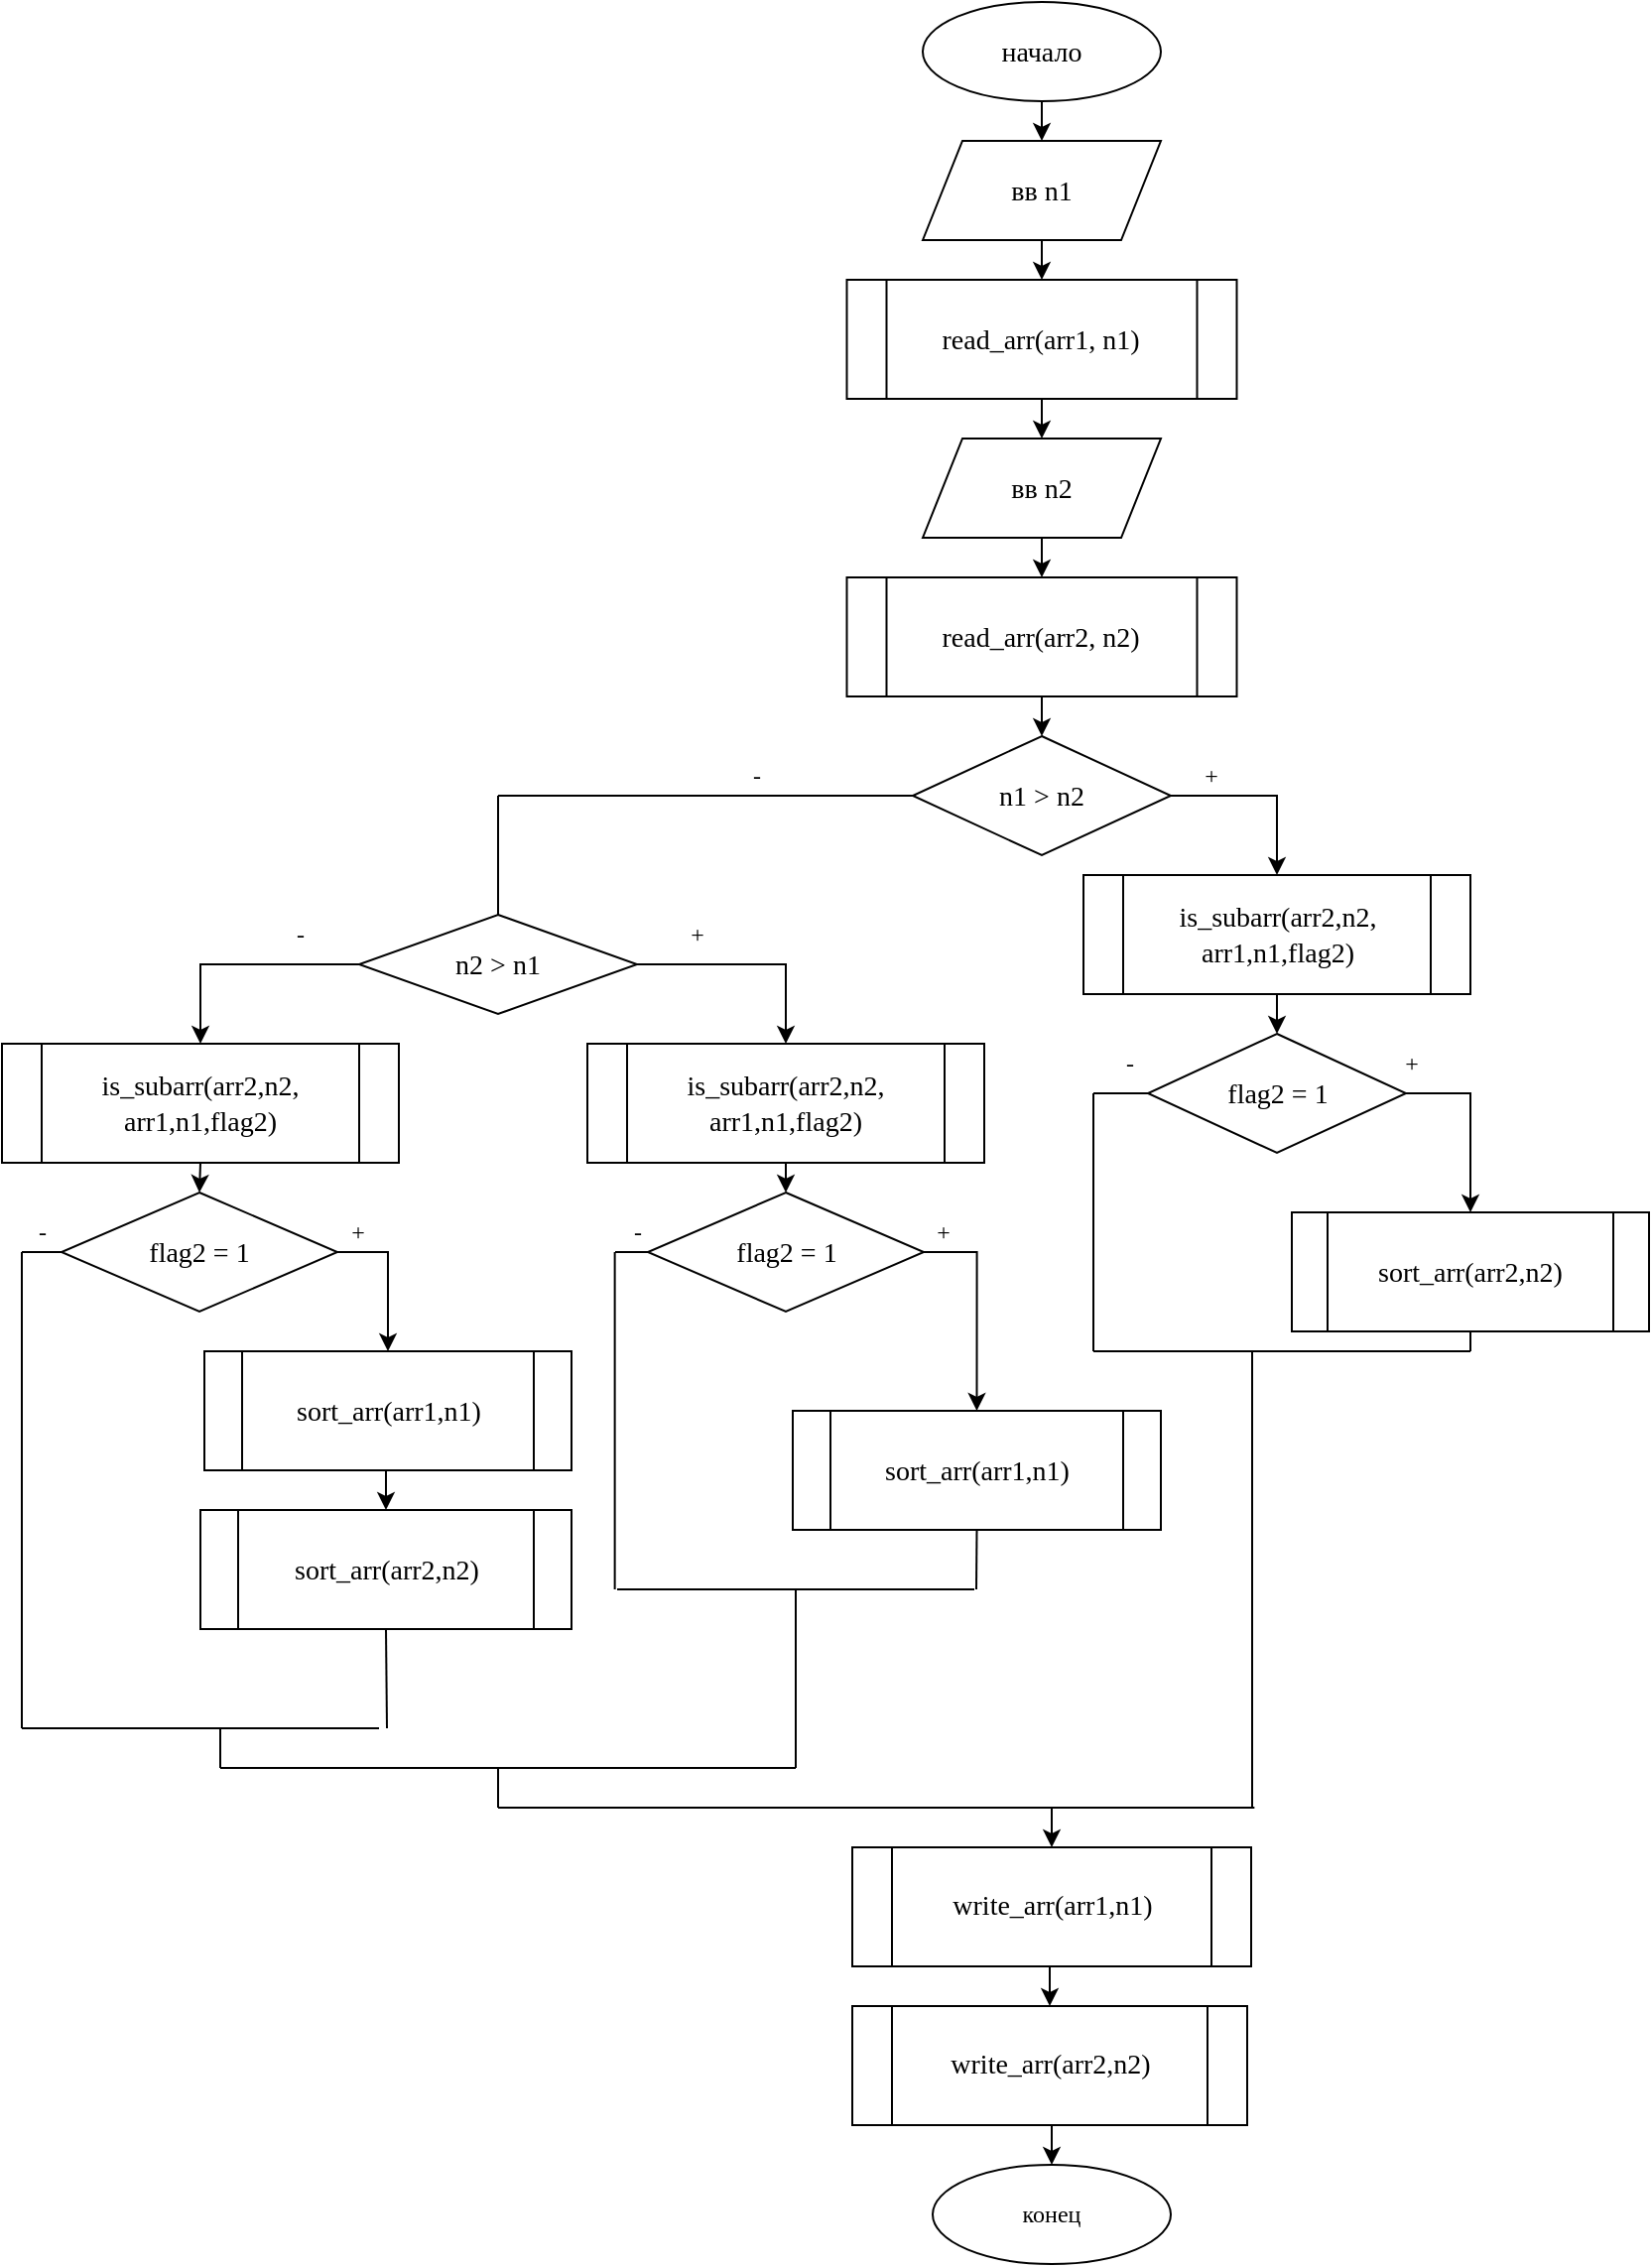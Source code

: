 <mxfile version="13.7.9" type="device"><diagram id="C5RBs43oDa-KdzZeNtuy" name="Page-1"><mxGraphModel dx="1205" dy="696" grid="1" gridSize="10" guides="1" tooltips="1" connect="1" arrows="1" fold="1" page="1" pageScale="1" pageWidth="827" pageHeight="1169" math="0" shadow="0"><root><mxCell id="WIyWlLk6GJQsqaUBKTNV-0"/><mxCell id="WIyWlLk6GJQsqaUBKTNV-1" parent="WIyWlLk6GJQsqaUBKTNV-0"/><mxCell id="Z7XtLs3GAhf-WK6e-tIt-24" style="edgeStyle=orthogonalEdgeStyle;rounded=0;orthogonalLoop=1;jettySize=auto;html=1;exitX=0.5;exitY=1;exitDx=0;exitDy=0;entryX=0.5;entryY=0;entryDx=0;entryDy=0;fontSize=14;" parent="WIyWlLk6GJQsqaUBKTNV-1" source="jibdTlXCrrPt5veS9LQB-0" edge="1"><mxGeometry relative="1" as="geometry"><mxPoint x="544" y="70" as="targetPoint"/></mxGeometry></mxCell><mxCell id="jibdTlXCrrPt5veS9LQB-0" value="&lt;font face=&quot;Lucida Console&quot; style=&quot;font-size: 14px;&quot;&gt;начало&lt;/font&gt;" style="ellipse;whiteSpace=wrap;html=1;fontSize=14;" parent="WIyWlLk6GJQsqaUBKTNV-1" vertex="1"><mxGeometry x="484" width="120" height="50" as="geometry"/></mxCell><mxCell id="jibdTlXCrrPt5veS9LQB-13" style="edgeStyle=orthogonalEdgeStyle;rounded=0;orthogonalLoop=1;jettySize=auto;html=1;exitX=0.5;exitY=1;exitDx=0;exitDy=0;entryX=0.5;entryY=0;entryDx=0;entryDy=0;" parent="WIyWlLk6GJQsqaUBKTNV-1" source="jibdTlXCrrPt5veS9LQB-2" target="jibdTlXCrrPt5veS9LQB-3" edge="1"><mxGeometry relative="1" as="geometry"/></mxCell><mxCell id="jibdTlXCrrPt5veS9LQB-2" value="&lt;font face=&quot;Lucida Console&quot; style=&quot;font-size: 14px;&quot;&gt;вв n1&lt;/font&gt;" style="shape=parallelogram;perimeter=parallelogramPerimeter;whiteSpace=wrap;html=1;fixedSize=1;fontSize=14;" parent="WIyWlLk6GJQsqaUBKTNV-1" vertex="1"><mxGeometry x="484" y="70" width="120" height="50" as="geometry"/></mxCell><mxCell id="jibdTlXCrrPt5veS9LQB-14" style="edgeStyle=orthogonalEdgeStyle;rounded=0;orthogonalLoop=1;jettySize=auto;html=1;exitX=0.5;exitY=1;exitDx=0;exitDy=0;entryX=0.5;entryY=0;entryDx=0;entryDy=0;" parent="WIyWlLk6GJQsqaUBKTNV-1" source="jibdTlXCrrPt5veS9LQB-3" target="jibdTlXCrrPt5veS9LQB-5" edge="1"><mxGeometry relative="1" as="geometry"/></mxCell><mxCell id="jibdTlXCrrPt5veS9LQB-3" value="&lt;font face=&quot;Lucida Console&quot; style=&quot;font-size: 14px&quot;&gt;read_arr(arr1, n1)&lt;/font&gt;" style="shape=process;whiteSpace=wrap;html=1;backgroundOutline=1;fontSize=14;" parent="WIyWlLk6GJQsqaUBKTNV-1" vertex="1"><mxGeometry x="445.75" y="140" width="196.5" height="60" as="geometry"/></mxCell><mxCell id="jibdTlXCrrPt5veS9LQB-15" style="edgeStyle=orthogonalEdgeStyle;rounded=0;orthogonalLoop=1;jettySize=auto;html=1;exitX=0.5;exitY=1;exitDx=0;exitDy=0;entryX=0.5;entryY=0;entryDx=0;entryDy=0;" parent="WIyWlLk6GJQsqaUBKTNV-1" source="jibdTlXCrrPt5veS9LQB-5" target="jibdTlXCrrPt5veS9LQB-6" edge="1"><mxGeometry relative="1" as="geometry"/></mxCell><mxCell id="jibdTlXCrrPt5veS9LQB-5" value="&lt;font face=&quot;Lucida Console&quot; style=&quot;font-size: 14px;&quot;&gt;вв n2&lt;/font&gt;" style="shape=parallelogram;perimeter=parallelogramPerimeter;whiteSpace=wrap;html=1;fixedSize=1;fontSize=14;" parent="WIyWlLk6GJQsqaUBKTNV-1" vertex="1"><mxGeometry x="484" y="220" width="120" height="50" as="geometry"/></mxCell><mxCell id="jibdTlXCrrPt5veS9LQB-16" style="edgeStyle=orthogonalEdgeStyle;rounded=0;orthogonalLoop=1;jettySize=auto;html=1;exitX=0.5;exitY=1;exitDx=0;exitDy=0;entryX=0.5;entryY=0;entryDx=0;entryDy=0;" parent="WIyWlLk6GJQsqaUBKTNV-1" source="jibdTlXCrrPt5veS9LQB-6" target="jibdTlXCrrPt5veS9LQB-7" edge="1"><mxGeometry relative="1" as="geometry"/></mxCell><mxCell id="jibdTlXCrrPt5veS9LQB-6" value="&lt;font face=&quot;Lucida Console&quot; style=&quot;font-size: 14px&quot;&gt;read_arr(arr2, n2)&lt;/font&gt;" style="shape=process;whiteSpace=wrap;html=1;backgroundOutline=1;fontSize=14;" parent="WIyWlLk6GJQsqaUBKTNV-1" vertex="1"><mxGeometry x="445.75" y="290" width="196.5" height="60" as="geometry"/></mxCell><mxCell id="jibdTlXCrrPt5veS9LQB-17" style="edgeStyle=orthogonalEdgeStyle;rounded=0;orthogonalLoop=1;jettySize=auto;html=1;exitX=1;exitY=0.5;exitDx=0;exitDy=0;entryX=0.5;entryY=0;entryDx=0;entryDy=0;" parent="WIyWlLk6GJQsqaUBKTNV-1" source="jibdTlXCrrPt5veS9LQB-7" target="jibdTlXCrrPt5veS9LQB-8" edge="1"><mxGeometry relative="1" as="geometry"/></mxCell><mxCell id="jibdTlXCrrPt5veS9LQB-7" value="&lt;font face=&quot;Lucida Console&quot; style=&quot;font-size: 14px;&quot;&gt;n1 &amp;gt; n2&lt;/font&gt;" style="rhombus;whiteSpace=wrap;html=1;fontSize=14;" parent="WIyWlLk6GJQsqaUBKTNV-1" vertex="1"><mxGeometry x="479" y="370" width="130" height="60" as="geometry"/></mxCell><mxCell id="jibdTlXCrrPt5veS9LQB-18" style="edgeStyle=orthogonalEdgeStyle;rounded=0;orthogonalLoop=1;jettySize=auto;html=1;exitX=0.5;exitY=1;exitDx=0;exitDy=0;entryX=0.5;entryY=0;entryDx=0;entryDy=0;" parent="WIyWlLk6GJQsqaUBKTNV-1" source="jibdTlXCrrPt5veS9LQB-8" target="jibdTlXCrrPt5veS9LQB-9" edge="1"><mxGeometry relative="1" as="geometry"/></mxCell><mxCell id="jibdTlXCrrPt5veS9LQB-8" value="&lt;font face=&quot;Lucida Console&quot; style=&quot;font-size: 14px&quot;&gt;is_subarr(arr2,n2,&lt;br style=&quot;font-size: 14px&quot;&gt;arr1,n1,flag2)&lt;/font&gt;" style="shape=process;whiteSpace=wrap;html=1;backgroundOutline=1;fontSize=14;" parent="WIyWlLk6GJQsqaUBKTNV-1" vertex="1"><mxGeometry x="565" y="440" width="195" height="60" as="geometry"/></mxCell><mxCell id="jibdTlXCrrPt5veS9LQB-25" style="edgeStyle=orthogonalEdgeStyle;rounded=0;orthogonalLoop=1;jettySize=auto;html=1;exitX=1;exitY=0.5;exitDx=0;exitDy=0;entryX=0.5;entryY=0;entryDx=0;entryDy=0;" parent="WIyWlLk6GJQsqaUBKTNV-1" source="jibdTlXCrrPt5veS9LQB-9" target="jibdTlXCrrPt5veS9LQB-10" edge="1"><mxGeometry relative="1" as="geometry"/></mxCell><mxCell id="jibdTlXCrrPt5veS9LQB-9" value="&lt;font face=&quot;Lucida Console&quot; style=&quot;font-size: 14px;&quot;&gt;flag2 = 1&lt;/font&gt;" style="rhombus;whiteSpace=wrap;html=1;fontSize=14;" parent="WIyWlLk6GJQsqaUBKTNV-1" vertex="1"><mxGeometry x="597.5" y="520" width="130" height="60" as="geometry"/></mxCell><mxCell id="jibdTlXCrrPt5veS9LQB-10" value="&lt;font face=&quot;Lucida Console&quot; style=&quot;font-size: 14px;&quot;&gt;sort_arr(arr2,n2)&lt;/font&gt;" style="shape=process;whiteSpace=wrap;html=1;backgroundOutline=1;fontSize=14;" parent="WIyWlLk6GJQsqaUBKTNV-1" vertex="1"><mxGeometry x="670" y="610" width="180" height="60" as="geometry"/></mxCell><mxCell id="jibdTlXCrrPt5veS9LQB-19" value="" style="endArrow=none;html=1;entryX=0;entryY=0.5;entryDx=0;entryDy=0;" parent="WIyWlLk6GJQsqaUBKTNV-1" target="jibdTlXCrrPt5veS9LQB-9" edge="1"><mxGeometry width="50" height="50" relative="1" as="geometry"><mxPoint x="570" y="550" as="sourcePoint"/><mxPoint x="690" y="840" as="targetPoint"/></mxGeometry></mxCell><mxCell id="jibdTlXCrrPt5veS9LQB-20" value="" style="endArrow=none;html=1;" parent="WIyWlLk6GJQsqaUBKTNV-1" edge="1"><mxGeometry width="50" height="50" relative="1" as="geometry"><mxPoint x="570" y="680" as="sourcePoint"/><mxPoint x="570" y="550" as="targetPoint"/></mxGeometry></mxCell><mxCell id="jibdTlXCrrPt5veS9LQB-21" value="" style="endArrow=none;html=1;entryX=0.5;entryY=1;entryDx=0;entryDy=0;" parent="WIyWlLk6GJQsqaUBKTNV-1" target="jibdTlXCrrPt5veS9LQB-10" edge="1"><mxGeometry width="50" height="50" relative="1" as="geometry"><mxPoint x="760" y="680" as="sourcePoint"/><mxPoint x="690" y="640" as="targetPoint"/></mxGeometry></mxCell><mxCell id="jibdTlXCrrPt5veS9LQB-22" value="" style="endArrow=none;html=1;" parent="WIyWlLk6GJQsqaUBKTNV-1" edge="1"><mxGeometry width="50" height="50" relative="1" as="geometry"><mxPoint x="570" y="680" as="sourcePoint"/><mxPoint x="760" y="680" as="targetPoint"/></mxGeometry></mxCell><mxCell id="jibdTlXCrrPt5veS9LQB-23" value="&lt;font face=&quot;Lucida Console&quot;&gt;+&lt;/font&gt;" style="text;html=1;align=center;verticalAlign=middle;resizable=0;points=[];autosize=1;" parent="WIyWlLk6GJQsqaUBKTNV-1" vertex="1"><mxGeometry x="619" y="380" width="20" height="20" as="geometry"/></mxCell><mxCell id="jibdTlXCrrPt5veS9LQB-24" value="&lt;font face=&quot;Lucida Console&quot;&gt;+&lt;/font&gt;" style="text;html=1;align=center;verticalAlign=middle;resizable=0;points=[];autosize=1;" parent="WIyWlLk6GJQsqaUBKTNV-1" vertex="1"><mxGeometry x="720" y="525" width="20" height="20" as="geometry"/></mxCell><mxCell id="jibdTlXCrrPt5veS9LQB-26" value="" style="endArrow=none;html=1;entryX=0;entryY=0.5;entryDx=0;entryDy=0;" parent="WIyWlLk6GJQsqaUBKTNV-1" target="jibdTlXCrrPt5veS9LQB-7" edge="1"><mxGeometry width="50" height="50" relative="1" as="geometry"><mxPoint x="270" y="400" as="sourcePoint"/><mxPoint x="660" y="670" as="targetPoint"/></mxGeometry></mxCell><mxCell id="jibdTlXCrrPt5veS9LQB-48" style="edgeStyle=orthogonalEdgeStyle;rounded=0;orthogonalLoop=1;jettySize=auto;html=1;exitX=0;exitY=0.5;exitDx=0;exitDy=0;entryX=0.5;entryY=0;entryDx=0;entryDy=0;" parent="WIyWlLk6GJQsqaUBKTNV-1" source="jibdTlXCrrPt5veS9LQB-27" target="jibdTlXCrrPt5veS9LQB-47" edge="1"><mxGeometry relative="1" as="geometry"/></mxCell><mxCell id="jibdTlXCrrPt5veS9LQB-61" style="edgeStyle=orthogonalEdgeStyle;rounded=0;orthogonalLoop=1;jettySize=auto;html=1;exitX=1;exitY=0.5;exitDx=0;exitDy=0;entryX=0.5;entryY=0;entryDx=0;entryDy=0;" parent="WIyWlLk6GJQsqaUBKTNV-1" source="jibdTlXCrrPt5veS9LQB-27" target="jibdTlXCrrPt5veS9LQB-30" edge="1"><mxGeometry relative="1" as="geometry"/></mxCell><mxCell id="jibdTlXCrrPt5veS9LQB-27" value="&lt;font face=&quot;Lucida Console&quot; style=&quot;font-size: 14px;&quot;&gt;n2 &amp;gt; n1&lt;/font&gt;" style="rhombus;whiteSpace=wrap;html=1;fontSize=14;" parent="WIyWlLk6GJQsqaUBKTNV-1" vertex="1"><mxGeometry x="200" y="460" width="140" height="50" as="geometry"/></mxCell><mxCell id="jibdTlXCrrPt5veS9LQB-28" value="" style="endArrow=none;html=1;exitX=0.5;exitY=0;exitDx=0;exitDy=0;" parent="WIyWlLk6GJQsqaUBKTNV-1" source="jibdTlXCrrPt5veS9LQB-27" edge="1"><mxGeometry width="50" height="50" relative="1" as="geometry"><mxPoint x="410" y="720" as="sourcePoint"/><mxPoint x="270" y="400" as="targetPoint"/></mxGeometry></mxCell><mxCell id="jibdTlXCrrPt5veS9LQB-29" style="edgeStyle=orthogonalEdgeStyle;rounded=0;orthogonalLoop=1;jettySize=auto;html=1;exitX=0.5;exitY=1;exitDx=0;exitDy=0;" parent="WIyWlLk6GJQsqaUBKTNV-1" source="jibdTlXCrrPt5veS9LQB-9" target="jibdTlXCrrPt5veS9LQB-9" edge="1"><mxGeometry relative="1" as="geometry"/></mxCell><mxCell id="jibdTlXCrrPt5veS9LQB-45" style="edgeStyle=orthogonalEdgeStyle;rounded=0;orthogonalLoop=1;jettySize=auto;html=1;exitX=0.5;exitY=1;exitDx=0;exitDy=0;entryX=0.5;entryY=0;entryDx=0;entryDy=0;" parent="WIyWlLk6GJQsqaUBKTNV-1" source="jibdTlXCrrPt5veS9LQB-30" target="jibdTlXCrrPt5veS9LQB-37" edge="1"><mxGeometry relative="1" as="geometry"/></mxCell><mxCell id="jibdTlXCrrPt5veS9LQB-30" value="&lt;span style=&quot;font-family: &amp;#34;lucida console&amp;#34;&quot;&gt;is_subarr(arr2,n2,&lt;/span&gt;&lt;br style=&quot;font-family: &amp;#34;lucida console&amp;#34;&quot;&gt;&lt;span style=&quot;font-family: &amp;#34;lucida console&amp;#34;&quot;&gt;arr1,n1,flag2)&lt;/span&gt;" style="shape=process;whiteSpace=wrap;html=1;backgroundOutline=1;fontSize=14;" parent="WIyWlLk6GJQsqaUBKTNV-1" vertex="1"><mxGeometry x="315" y="525" width="200" height="60" as="geometry"/></mxCell><mxCell id="jibdTlXCrrPt5veS9LQB-33" value="&lt;font face=&quot;Lucida Console&quot;&gt;+&lt;/font&gt;" style="text;html=1;align=center;verticalAlign=middle;resizable=0;points=[];autosize=1;" parent="WIyWlLk6GJQsqaUBKTNV-1" vertex="1"><mxGeometry x="360" y="460" width="20" height="20" as="geometry"/></mxCell><mxCell id="jibdTlXCrrPt5veS9LQB-36" style="edgeStyle=orthogonalEdgeStyle;rounded=0;orthogonalLoop=1;jettySize=auto;html=1;exitX=1;exitY=0.5;exitDx=0;exitDy=0;entryX=0.5;entryY=0;entryDx=0;entryDy=0;" parent="WIyWlLk6GJQsqaUBKTNV-1" source="jibdTlXCrrPt5veS9LQB-37" target="jibdTlXCrrPt5veS9LQB-38" edge="1"><mxGeometry relative="1" as="geometry"/></mxCell><mxCell id="jibdTlXCrrPt5veS9LQB-37" value="&lt;font face=&quot;Lucida Console&quot; style=&quot;font-size: 14px;&quot;&gt;flag2 = 1&lt;/font&gt;" style="rhombus;whiteSpace=wrap;html=1;fontSize=14;" parent="WIyWlLk6GJQsqaUBKTNV-1" vertex="1"><mxGeometry x="345.5" y="600" width="139" height="60" as="geometry"/></mxCell><mxCell id="jibdTlXCrrPt5veS9LQB-38" value="&lt;font face=&quot;Lucida Console&quot; style=&quot;font-size: 14px;&quot;&gt;sort_arr(arr1,n1)&lt;/font&gt;" style="shape=process;whiteSpace=wrap;html=1;backgroundOutline=1;fontSize=14;" parent="WIyWlLk6GJQsqaUBKTNV-1" vertex="1"><mxGeometry x="418.5" y="710" width="185.5" height="60" as="geometry"/></mxCell><mxCell id="jibdTlXCrrPt5veS9LQB-39" value="" style="endArrow=none;html=1;entryX=0;entryY=0.5;entryDx=0;entryDy=0;" parent="WIyWlLk6GJQsqaUBKTNV-1" target="jibdTlXCrrPt5veS9LQB-37" edge="1"><mxGeometry width="50" height="50" relative="1" as="geometry"><mxPoint x="329" y="630" as="sourcePoint"/><mxPoint x="514.5" y="920" as="targetPoint"/></mxGeometry></mxCell><mxCell id="jibdTlXCrrPt5veS9LQB-40" value="" style="endArrow=none;html=1;" parent="WIyWlLk6GJQsqaUBKTNV-1" edge="1"><mxGeometry width="50" height="50" relative="1" as="geometry"><mxPoint x="328.82" y="800" as="sourcePoint"/><mxPoint x="328.82" y="630" as="targetPoint"/></mxGeometry></mxCell><mxCell id="jibdTlXCrrPt5veS9LQB-41" value="" style="endArrow=none;html=1;entryX=0.5;entryY=1;entryDx=0;entryDy=0;" parent="WIyWlLk6GJQsqaUBKTNV-1" target="jibdTlXCrrPt5veS9LQB-38" edge="1"><mxGeometry width="50" height="50" relative="1" as="geometry"><mxPoint x="511" y="800" as="sourcePoint"/><mxPoint x="514.5" y="720" as="targetPoint"/></mxGeometry></mxCell><mxCell id="jibdTlXCrrPt5veS9LQB-42" value="" style="endArrow=none;html=1;" parent="WIyWlLk6GJQsqaUBKTNV-1" edge="1"><mxGeometry width="50" height="50" relative="1" as="geometry"><mxPoint x="330" y="800" as="sourcePoint"/><mxPoint x="510" y="800" as="targetPoint"/></mxGeometry></mxCell><mxCell id="jibdTlXCrrPt5veS9LQB-43" value="&lt;font face=&quot;Lucida Console&quot;&gt;+&lt;/font&gt;" style="text;html=1;align=center;verticalAlign=middle;resizable=0;points=[];autosize=1;" parent="WIyWlLk6GJQsqaUBKTNV-1" vertex="1"><mxGeometry x="484" y="610" width="20" height="20" as="geometry"/></mxCell><mxCell id="jibdTlXCrrPt5veS9LQB-44" style="edgeStyle=orthogonalEdgeStyle;rounded=0;orthogonalLoop=1;jettySize=auto;html=1;exitX=0.5;exitY=1;exitDx=0;exitDy=0;" parent="WIyWlLk6GJQsqaUBKTNV-1" source="jibdTlXCrrPt5veS9LQB-37" target="jibdTlXCrrPt5veS9LQB-37" edge="1"><mxGeometry relative="1" as="geometry"/></mxCell><mxCell id="jibdTlXCrrPt5veS9LQB-73" style="edgeStyle=orthogonalEdgeStyle;rounded=0;orthogonalLoop=1;jettySize=auto;html=1;exitX=0.5;exitY=1;exitDx=0;exitDy=0;entryX=0.5;entryY=0;entryDx=0;entryDy=0;fontFamily=Lucida Console;" parent="WIyWlLk6GJQsqaUBKTNV-1" source="jibdTlXCrrPt5veS9LQB-47" target="jibdTlXCrrPt5veS9LQB-50" edge="1"><mxGeometry relative="1" as="geometry"/></mxCell><mxCell id="jibdTlXCrrPt5veS9LQB-47" value="&lt;span style=&quot;font-family: &amp;#34;lucida console&amp;#34;&quot;&gt;is_subarr(arr2,n2,&lt;/span&gt;&lt;br style=&quot;font-family: &amp;#34;lucida console&amp;#34;&quot;&gt;&lt;span style=&quot;font-family: &amp;#34;lucida console&amp;#34;&quot;&gt;arr1,n1,flag2)&lt;/span&gt;" style="shape=process;whiteSpace=wrap;html=1;backgroundOutline=1;fontSize=14;" parent="WIyWlLk6GJQsqaUBKTNV-1" vertex="1"><mxGeometry x="20" y="525" width="200" height="60" as="geometry"/></mxCell><mxCell id="jibdTlXCrrPt5veS9LQB-60" style="edgeStyle=orthogonalEdgeStyle;rounded=0;orthogonalLoop=1;jettySize=auto;html=1;exitX=1;exitY=0.5;exitDx=0;exitDy=0;entryX=0.5;entryY=0;entryDx=0;entryDy=0;" parent="WIyWlLk6GJQsqaUBKTNV-1" source="jibdTlXCrrPt5veS9LQB-50" target="jibdTlXCrrPt5veS9LQB-51" edge="1"><mxGeometry relative="1" as="geometry"/></mxCell><mxCell id="jibdTlXCrrPt5veS9LQB-50" value="&lt;font face=&quot;Lucida Console&quot; style=&quot;font-size: 14px;&quot;&gt;flag2 = 1&lt;/font&gt;" style="rhombus;whiteSpace=wrap;html=1;fontSize=14;" parent="WIyWlLk6GJQsqaUBKTNV-1" vertex="1"><mxGeometry x="50" y="600" width="139" height="60" as="geometry"/></mxCell><mxCell id="jibdTlXCrrPt5veS9LQB-64" style="edgeStyle=orthogonalEdgeStyle;rounded=0;orthogonalLoop=1;jettySize=auto;html=1;exitX=0.5;exitY=1;exitDx=0;exitDy=0;entryX=0.5;entryY=0;entryDx=0;entryDy=0;fontFamily=Lucida Console;" parent="WIyWlLk6GJQsqaUBKTNV-1" source="jibdTlXCrrPt5veS9LQB-51" target="jibdTlXCrrPt5veS9LQB-63" edge="1"><mxGeometry relative="1" as="geometry"/></mxCell><mxCell id="jibdTlXCrrPt5veS9LQB-51" value="&lt;font face=&quot;Lucida Console&quot; style=&quot;font-size: 14px;&quot;&gt;sort_arr(arr1,n1)&lt;/font&gt;" style="shape=process;whiteSpace=wrap;html=1;backgroundOutline=1;fontSize=14;" parent="WIyWlLk6GJQsqaUBKTNV-1" vertex="1"><mxGeometry x="122" y="680" width="185" height="60" as="geometry"/></mxCell><mxCell id="jibdTlXCrrPt5veS9LQB-52" value="" style="endArrow=none;html=1;entryX=0;entryY=0.5;entryDx=0;entryDy=0;" parent="WIyWlLk6GJQsqaUBKTNV-1" target="jibdTlXCrrPt5veS9LQB-50" edge="1"><mxGeometry width="50" height="50" relative="1" as="geometry"><mxPoint x="30" y="630" as="sourcePoint"/><mxPoint x="265" y="920" as="targetPoint"/></mxGeometry></mxCell><mxCell id="jibdTlXCrrPt5veS9LQB-53" value="" style="endArrow=none;html=1;" parent="WIyWlLk6GJQsqaUBKTNV-1" edge="1"><mxGeometry width="50" height="50" relative="1" as="geometry"><mxPoint x="30" y="870" as="sourcePoint"/><mxPoint x="30" y="630" as="targetPoint"/></mxGeometry></mxCell><mxCell id="jibdTlXCrrPt5veS9LQB-55" value="" style="endArrow=none;html=1;" parent="WIyWlLk6GJQsqaUBKTNV-1" edge="1"><mxGeometry width="50" height="50" relative="1" as="geometry"><mxPoint x="30" y="870" as="sourcePoint"/><mxPoint x="210" y="870" as="targetPoint"/></mxGeometry></mxCell><mxCell id="jibdTlXCrrPt5veS9LQB-56" value="&lt;font&gt;+&lt;/font&gt;" style="text;html=1;align=center;verticalAlign=middle;resizable=0;points=[];autosize=1;fontFamily=Lucida Console;" parent="WIyWlLk6GJQsqaUBKTNV-1" vertex="1"><mxGeometry x="189" y="610" width="20" height="20" as="geometry"/></mxCell><mxCell id="jibdTlXCrrPt5veS9LQB-57" style="edgeStyle=orthogonalEdgeStyle;rounded=0;orthogonalLoop=1;jettySize=auto;html=1;exitX=0.5;exitY=1;exitDx=0;exitDy=0;" parent="WIyWlLk6GJQsqaUBKTNV-1" source="jibdTlXCrrPt5veS9LQB-50" target="jibdTlXCrrPt5veS9LQB-50" edge="1"><mxGeometry relative="1" as="geometry"/></mxCell><mxCell id="jibdTlXCrrPt5veS9LQB-63" value="&lt;font face=&quot;Lucida Console&quot; style=&quot;font-size: 14px;&quot;&gt;sort_arr(arr2,n2)&lt;/font&gt;" style="shape=process;whiteSpace=wrap;html=1;backgroundOutline=1;fontSize=14;" parent="WIyWlLk6GJQsqaUBKTNV-1" vertex="1"><mxGeometry x="120" y="760" width="187" height="60" as="geometry"/></mxCell><mxCell id="jibdTlXCrrPt5veS9LQB-65" value="" style="endArrow=none;html=1;fontFamily=Lucida Console;entryX=0.5;entryY=1;entryDx=0;entryDy=0;" parent="WIyWlLk6GJQsqaUBKTNV-1" target="jibdTlXCrrPt5veS9LQB-63" edge="1"><mxGeometry width="50" height="50" relative="1" as="geometry"><mxPoint x="214" y="870" as="sourcePoint"/><mxPoint x="310" y="720" as="targetPoint"/></mxGeometry></mxCell><mxCell id="jibdTlXCrrPt5veS9LQB-66" value="-" style="text;html=1;align=center;verticalAlign=middle;resizable=0;points=[];autosize=1;fontFamily=Lucida Console;" parent="WIyWlLk6GJQsqaUBKTNV-1" vertex="1"><mxGeometry x="390" y="380" width="20" height="20" as="geometry"/></mxCell><mxCell id="jibdTlXCrrPt5veS9LQB-67" value="-" style="text;html=1;align=center;verticalAlign=middle;resizable=0;points=[];autosize=1;fontFamily=Lucida Console;" parent="WIyWlLk6GJQsqaUBKTNV-1" vertex="1"><mxGeometry x="577.5" y="525" width="20" height="20" as="geometry"/></mxCell><mxCell id="jibdTlXCrrPt5veS9LQB-68" value="-" style="text;html=1;align=center;verticalAlign=middle;resizable=0;points=[];autosize=1;fontFamily=Lucida Console;" parent="WIyWlLk6GJQsqaUBKTNV-1" vertex="1"><mxGeometry x="330" y="610" width="20" height="20" as="geometry"/></mxCell><mxCell id="jibdTlXCrrPt5veS9LQB-70" value="-" style="text;html=1;align=center;verticalAlign=middle;resizable=0;points=[];autosize=1;fontFamily=Lucida Console;" parent="WIyWlLk6GJQsqaUBKTNV-1" vertex="1"><mxGeometry x="30" y="610" width="20" height="20" as="geometry"/></mxCell><mxCell id="jibdTlXCrrPt5veS9LQB-71" value="-" style="text;html=1;align=center;verticalAlign=middle;resizable=0;points=[];autosize=1;fontFamily=Lucida Console;" parent="WIyWlLk6GJQsqaUBKTNV-1" vertex="1"><mxGeometry x="160" y="460" width="20" height="20" as="geometry"/></mxCell><mxCell id="jibdTlXCrrPt5veS9LQB-72" value="" style="endArrow=none;html=1;fontFamily=Lucida Console;" parent="WIyWlLk6GJQsqaUBKTNV-1" edge="1"><mxGeometry width="50" height="50" relative="1" as="geometry"><mxPoint x="130" y="890" as="sourcePoint"/><mxPoint x="130" y="870" as="targetPoint"/></mxGeometry></mxCell><mxCell id="jibdTlXCrrPt5veS9LQB-74" value="" style="endArrow=none;html=1;fontFamily=Lucida Console;" parent="WIyWlLk6GJQsqaUBKTNV-1" edge="1"><mxGeometry width="50" height="50" relative="1" as="geometry"><mxPoint x="130" y="890" as="sourcePoint"/><mxPoint x="420" y="890" as="targetPoint"/></mxGeometry></mxCell><mxCell id="jibdTlXCrrPt5veS9LQB-75" value="" style="endArrow=none;html=1;fontFamily=Lucida Console;" parent="WIyWlLk6GJQsqaUBKTNV-1" edge="1"><mxGeometry width="50" height="50" relative="1" as="geometry"><mxPoint x="420" y="890" as="sourcePoint"/><mxPoint x="420" y="800" as="targetPoint"/></mxGeometry></mxCell><mxCell id="jibdTlXCrrPt5veS9LQB-76" value="" style="endArrow=none;html=1;fontFamily=Lucida Console;" parent="WIyWlLk6GJQsqaUBKTNV-1" edge="1"><mxGeometry width="50" height="50" relative="1" as="geometry"><mxPoint x="270" y="890" as="sourcePoint"/><mxPoint x="270" y="910" as="targetPoint"/></mxGeometry></mxCell><mxCell id="jibdTlXCrrPt5veS9LQB-77" value="" style="endArrow=none;html=1;fontFamily=Lucida Console;" parent="WIyWlLk6GJQsqaUBKTNV-1" edge="1"><mxGeometry width="50" height="50" relative="1" as="geometry"><mxPoint x="270" y="910" as="sourcePoint"/><mxPoint x="651.176" y="910" as="targetPoint"/></mxGeometry></mxCell><mxCell id="jibdTlXCrrPt5veS9LQB-78" value="" style="endArrow=none;html=1;fontFamily=Lucida Console;" parent="WIyWlLk6GJQsqaUBKTNV-1" edge="1"><mxGeometry width="50" height="50" relative="1" as="geometry"><mxPoint x="650" y="910" as="sourcePoint"/><mxPoint x="650" y="680" as="targetPoint"/></mxGeometry></mxCell><mxCell id="jibdTlXCrrPt5veS9LQB-83" style="edgeStyle=orthogonalEdgeStyle;rounded=0;orthogonalLoop=1;jettySize=auto;html=1;exitX=0.5;exitY=1;exitDx=0;exitDy=0;entryX=0.5;entryY=0;entryDx=0;entryDy=0;fontFamily=Lucida Console;" parent="WIyWlLk6GJQsqaUBKTNV-1" source="jibdTlXCrrPt5veS9LQB-81" target="jibdTlXCrrPt5veS9LQB-82" edge="1"><mxGeometry relative="1" as="geometry"/></mxCell><mxCell id="jibdTlXCrrPt5veS9LQB-81" value="write_arr(arr1,n1)" style="shape=process;whiteSpace=wrap;html=1;backgroundOutline=1;fontFamily=Lucida Console;fontSize=14;" parent="WIyWlLk6GJQsqaUBKTNV-1" vertex="1"><mxGeometry x="448.5" y="930" width="201" height="60" as="geometry"/></mxCell><mxCell id="jibdTlXCrrPt5veS9LQB-85" style="edgeStyle=orthogonalEdgeStyle;rounded=0;orthogonalLoop=1;jettySize=auto;html=1;exitX=0.5;exitY=1;exitDx=0;exitDy=0;entryX=0.5;entryY=0;entryDx=0;entryDy=0;fontFamily=Lucida Console;" parent="WIyWlLk6GJQsqaUBKTNV-1" source="jibdTlXCrrPt5veS9LQB-82" target="jibdTlXCrrPt5veS9LQB-84" edge="1"><mxGeometry relative="1" as="geometry"/></mxCell><mxCell id="jibdTlXCrrPt5veS9LQB-82" value="write_arr(arr2,n2)" style="shape=process;whiteSpace=wrap;html=1;backgroundOutline=1;fontFamily=Lucida Console;fontSize=14;" parent="WIyWlLk6GJQsqaUBKTNV-1" vertex="1"><mxGeometry x="448.5" y="1010" width="199" height="60" as="geometry"/></mxCell><mxCell id="jibdTlXCrrPt5veS9LQB-84" value="конец" style="ellipse;whiteSpace=wrap;html=1;fontFamily=Lucida Console;" parent="WIyWlLk6GJQsqaUBKTNV-1" vertex="1"><mxGeometry x="489" y="1090" width="120" height="50" as="geometry"/></mxCell><mxCell id="Z7XtLs3GAhf-WK6e-tIt-4" value="" style="endArrow=classic;html=1;fontSize=14;entryX=0.5;entryY=0;entryDx=0;entryDy=0;" parent="WIyWlLk6GJQsqaUBKTNV-1" target="jibdTlXCrrPt5veS9LQB-81" edge="1"><mxGeometry width="50" height="50" relative="1" as="geometry"><mxPoint x="549" y="910" as="sourcePoint"/><mxPoint x="460" y="880" as="targetPoint"/></mxGeometry></mxCell></root></mxGraphModel></diagram></mxfile>